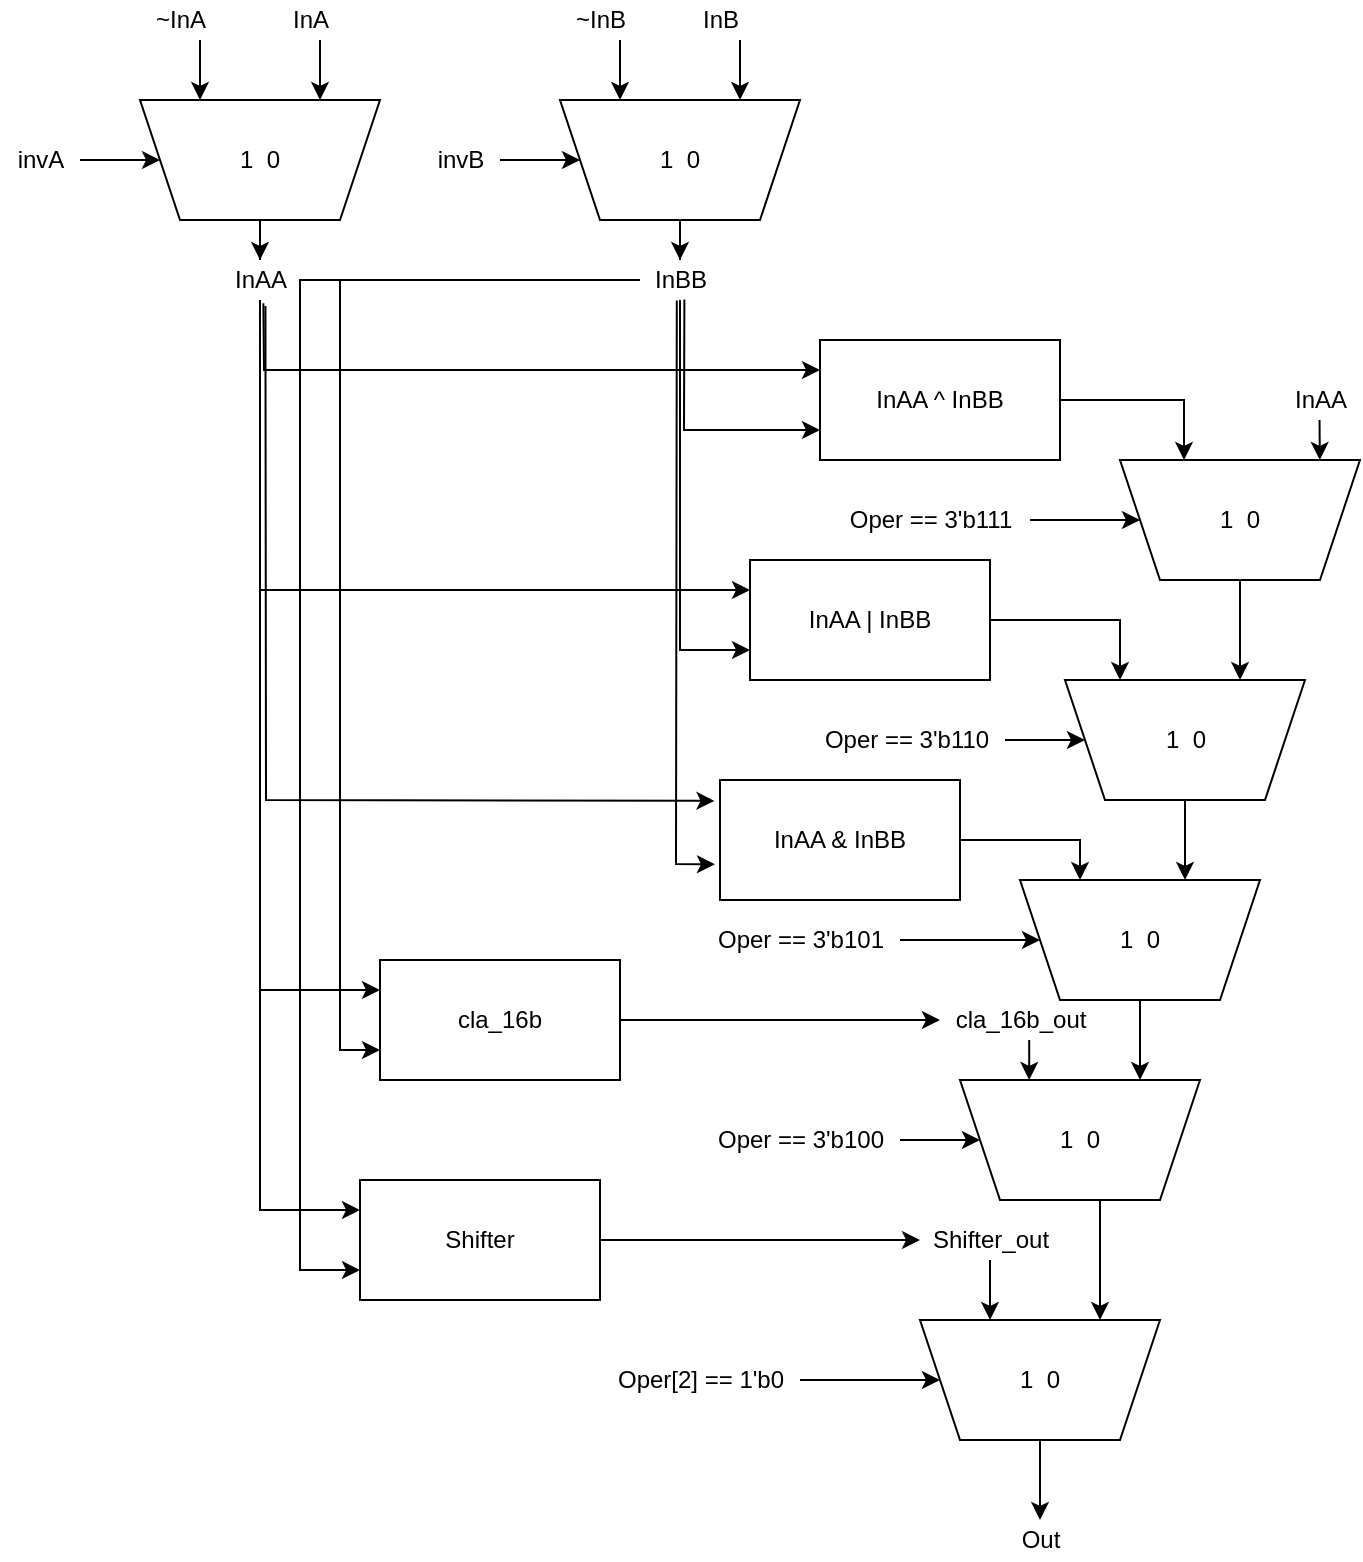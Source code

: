 <mxfile version="16.5.6" type="github">
  <diagram id="YD-U70I8awbXt-79FAHw" name="Page-1">
    <mxGraphModel dx="826" dy="1320" grid="1" gridSize="10" guides="1" tooltips="1" connect="1" arrows="1" fold="1" page="1" pageScale="1" pageWidth="1654" pageHeight="2336" math="0" shadow="0">
      <root>
        <mxCell id="0" />
        <mxCell id="1" parent="0" />
        <mxCell id="c6nmPjCU_6RG-IFTGdHf-1" value="1&lt;span style=&quot;white-space: pre&quot;&gt;	&lt;/span&gt;&lt;span style=&quot;white-space: pre&quot;&gt;	&lt;/span&gt;0" style="shape=trapezoid;perimeter=trapezoidPerimeter;whiteSpace=wrap;html=1;fixedSize=1;direction=west;" vertex="1" parent="1">
          <mxGeometry x="900" y="870" width="120" height="60" as="geometry" />
        </mxCell>
        <mxCell id="c6nmPjCU_6RG-IFTGdHf-3" value="" style="edgeStyle=orthogonalEdgeStyle;rounded=0;orthogonalLoop=1;jettySize=auto;html=1;" edge="1" parent="1" source="c6nmPjCU_6RG-IFTGdHf-2" target="c6nmPjCU_6RG-IFTGdHf-1">
          <mxGeometry relative="1" as="geometry" />
        </mxCell>
        <mxCell id="c6nmPjCU_6RG-IFTGdHf-2" value="Oper[2] == 1&#39;b0" style="text;html=1;align=center;verticalAlign=middle;resizable=0;points=[];autosize=1;strokeColor=none;fillColor=none;" vertex="1" parent="1">
          <mxGeometry x="740" y="890" width="100" height="20" as="geometry" />
        </mxCell>
        <mxCell id="c6nmPjCU_6RG-IFTGdHf-4" value="" style="endArrow=classic;html=1;rounded=0;exitX=0.5;exitY=0;exitDx=0;exitDy=0;" edge="1" parent="1" source="c6nmPjCU_6RG-IFTGdHf-1">
          <mxGeometry width="50" height="50" relative="1" as="geometry">
            <mxPoint x="950" y="1010" as="sourcePoint" />
            <mxPoint x="960" y="970" as="targetPoint" />
          </mxGeometry>
        </mxCell>
        <mxCell id="c6nmPjCU_6RG-IFTGdHf-15" value="" style="edgeStyle=orthogonalEdgeStyle;rounded=0;orthogonalLoop=1;jettySize=auto;html=1;entryX=0.25;entryY=1;entryDx=0;entryDy=0;" edge="1" parent="1" source="c6nmPjCU_6RG-IFTGdHf-5" target="c6nmPjCU_6RG-IFTGdHf-1">
          <mxGeometry relative="1" as="geometry">
            <Array as="points">
              <mxPoint x="990" y="840" />
              <mxPoint x="990" y="840" />
            </Array>
          </mxGeometry>
        </mxCell>
        <mxCell id="c6nmPjCU_6RG-IFTGdHf-5" value="1&lt;span style=&quot;white-space: pre&quot;&gt;	&lt;/span&gt;&lt;span style=&quot;white-space: pre&quot;&gt;	&lt;/span&gt;0" style="shape=trapezoid;perimeter=trapezoidPerimeter;whiteSpace=wrap;html=1;fixedSize=1;direction=west;" vertex="1" parent="1">
          <mxGeometry x="920" y="750" width="120" height="60" as="geometry" />
        </mxCell>
        <mxCell id="c6nmPjCU_6RG-IFTGdHf-7" value="" style="edgeStyle=orthogonalEdgeStyle;rounded=0;orthogonalLoop=1;jettySize=auto;html=1;" edge="1" parent="1" source="c6nmPjCU_6RG-IFTGdHf-6" target="c6nmPjCU_6RG-IFTGdHf-5">
          <mxGeometry relative="1" as="geometry" />
        </mxCell>
        <mxCell id="c6nmPjCU_6RG-IFTGdHf-6" value="Oper == 3&#39;b100" style="text;html=1;align=center;verticalAlign=middle;resizable=0;points=[];autosize=1;strokeColor=none;fillColor=none;" vertex="1" parent="1">
          <mxGeometry x="790" y="770" width="100" height="20" as="geometry" />
        </mxCell>
        <mxCell id="c6nmPjCU_6RG-IFTGdHf-8" value="1&lt;span style=&quot;white-space: pre&quot;&gt;	&lt;/span&gt;&lt;span style=&quot;white-space: pre&quot;&gt;	&lt;/span&gt;0" style="shape=trapezoid;perimeter=trapezoidPerimeter;whiteSpace=wrap;html=1;fixedSize=1;direction=west;" vertex="1" parent="1">
          <mxGeometry x="950" y="650" width="120" height="60" as="geometry" />
        </mxCell>
        <mxCell id="c6nmPjCU_6RG-IFTGdHf-9" value="" style="edgeStyle=orthogonalEdgeStyle;rounded=0;orthogonalLoop=1;jettySize=auto;html=1;" edge="1" parent="1" source="c6nmPjCU_6RG-IFTGdHf-10" target="c6nmPjCU_6RG-IFTGdHf-8">
          <mxGeometry relative="1" as="geometry" />
        </mxCell>
        <mxCell id="c6nmPjCU_6RG-IFTGdHf-10" value="Oper == 3&#39;b101" style="text;html=1;align=center;verticalAlign=middle;resizable=0;points=[];autosize=1;strokeColor=none;fillColor=none;" vertex="1" parent="1">
          <mxGeometry x="790" y="670" width="100" height="20" as="geometry" />
        </mxCell>
        <mxCell id="c6nmPjCU_6RG-IFTGdHf-11" value="" style="endArrow=classic;html=1;rounded=0;exitX=0.5;exitY=0;exitDx=0;exitDy=0;" edge="1" parent="1" source="c6nmPjCU_6RG-IFTGdHf-8">
          <mxGeometry width="50" height="50" relative="1" as="geometry">
            <mxPoint x="1000" y="790" as="sourcePoint" />
            <mxPoint x="1010" y="750" as="targetPoint" />
          </mxGeometry>
        </mxCell>
        <mxCell id="c6nmPjCU_6RG-IFTGdHf-19" value="" style="edgeStyle=orthogonalEdgeStyle;rounded=0;orthogonalLoop=1;jettySize=auto;html=1;" edge="1" parent="1" source="c6nmPjCU_6RG-IFTGdHf-12">
          <mxGeometry relative="1" as="geometry">
            <mxPoint x="1032.5" y="650" as="targetPoint" />
            <Array as="points">
              <mxPoint x="1032.5" y="640" />
              <mxPoint x="1032.5" y="640" />
            </Array>
          </mxGeometry>
        </mxCell>
        <mxCell id="c6nmPjCU_6RG-IFTGdHf-12" value="1&lt;span style=&quot;white-space: pre&quot;&gt;	&lt;/span&gt;&lt;span style=&quot;white-space: pre&quot;&gt;	&lt;/span&gt;0" style="shape=trapezoid;perimeter=trapezoidPerimeter;whiteSpace=wrap;html=1;fixedSize=1;direction=west;" vertex="1" parent="1">
          <mxGeometry x="972.5" y="550" width="120" height="60" as="geometry" />
        </mxCell>
        <mxCell id="c6nmPjCU_6RG-IFTGdHf-13" value="" style="edgeStyle=orthogonalEdgeStyle;rounded=0;orthogonalLoop=1;jettySize=auto;html=1;" edge="1" parent="1" source="c6nmPjCU_6RG-IFTGdHf-14" target="c6nmPjCU_6RG-IFTGdHf-12">
          <mxGeometry relative="1" as="geometry" />
        </mxCell>
        <mxCell id="c6nmPjCU_6RG-IFTGdHf-14" value="Oper == 3&#39;b110" style="text;html=1;align=center;verticalAlign=middle;resizable=0;points=[];autosize=1;strokeColor=none;fillColor=none;" vertex="1" parent="1">
          <mxGeometry x="842.5" y="570" width="100" height="20" as="geometry" />
        </mxCell>
        <mxCell id="c6nmPjCU_6RG-IFTGdHf-16" value="1&lt;span style=&quot;white-space: pre&quot;&gt;	&lt;/span&gt;&lt;span style=&quot;white-space: pre&quot;&gt;	&lt;/span&gt;0" style="shape=trapezoid;perimeter=trapezoidPerimeter;whiteSpace=wrap;html=1;fixedSize=1;direction=west;" vertex="1" parent="1">
          <mxGeometry x="1000" y="440" width="120" height="60" as="geometry" />
        </mxCell>
        <mxCell id="c6nmPjCU_6RG-IFTGdHf-17" value="" style="edgeStyle=orthogonalEdgeStyle;rounded=0;orthogonalLoop=1;jettySize=auto;html=1;" edge="1" parent="1" source="c6nmPjCU_6RG-IFTGdHf-18" target="c6nmPjCU_6RG-IFTGdHf-16">
          <mxGeometry relative="1" as="geometry" />
        </mxCell>
        <mxCell id="c6nmPjCU_6RG-IFTGdHf-18" value="Oper == 3&#39;b111" style="text;html=1;align=center;verticalAlign=middle;resizable=0;points=[];autosize=1;strokeColor=none;fillColor=none;" vertex="1" parent="1">
          <mxGeometry x="855" y="460" width="100" height="20" as="geometry" />
        </mxCell>
        <mxCell id="c6nmPjCU_6RG-IFTGdHf-21" value="" style="edgeStyle=orthogonalEdgeStyle;rounded=0;orthogonalLoop=1;jettySize=auto;html=1;entryX=0.25;entryY=1;entryDx=0;entryDy=0;" edge="1" parent="1" source="c6nmPjCU_6RG-IFTGdHf-20">
          <mxGeometry relative="1" as="geometry">
            <mxPoint x="935" y="870" as="targetPoint" />
          </mxGeometry>
        </mxCell>
        <mxCell id="c6nmPjCU_6RG-IFTGdHf-20" value="Shifter_out" style="text;html=1;align=center;verticalAlign=middle;resizable=0;points=[];autosize=1;strokeColor=none;fillColor=none;" vertex="1" parent="1">
          <mxGeometry x="900" y="820" width="70" height="20" as="geometry" />
        </mxCell>
        <mxCell id="c6nmPjCU_6RG-IFTGdHf-22" value="" style="edgeStyle=orthogonalEdgeStyle;rounded=0;orthogonalLoop=1;jettySize=auto;html=1;entryX=0.25;entryY=1;entryDx=0;entryDy=0;" edge="1" parent="1">
          <mxGeometry relative="1" as="geometry">
            <mxPoint x="954.6" y="750" as="targetPoint" />
            <mxPoint x="954.6" y="730" as="sourcePoint" />
          </mxGeometry>
        </mxCell>
        <mxCell id="c6nmPjCU_6RG-IFTGdHf-23" value="cla_16b_out" style="text;html=1;align=center;verticalAlign=middle;resizable=0;points=[];autosize=1;strokeColor=none;fillColor=none;" vertex="1" parent="1">
          <mxGeometry x="910" y="710" width="80" height="20" as="geometry" />
        </mxCell>
        <mxCell id="c6nmPjCU_6RG-IFTGdHf-27" value="" style="edgeStyle=orthogonalEdgeStyle;rounded=0;orthogonalLoop=1;jettySize=auto;html=1;exitX=1;exitY=0.5;exitDx=0;exitDy=0;" edge="1" parent="1" source="c6nmPjCU_6RG-IFTGdHf-69">
          <mxGeometry relative="1" as="geometry">
            <mxPoint x="1032.26" y="440" as="targetPoint" />
            <mxPoint x="1032.12" y="420" as="sourcePoint" />
            <Array as="points">
              <mxPoint x="1032" y="410" />
              <mxPoint x="1032" y="440" />
            </Array>
          </mxGeometry>
        </mxCell>
        <mxCell id="c6nmPjCU_6RG-IFTGdHf-28" value="" style="edgeStyle=orthogonalEdgeStyle;rounded=0;orthogonalLoop=1;jettySize=auto;html=1;exitX=1;exitY=0.5;exitDx=0;exitDy=0;" edge="1" parent="1" source="c6nmPjCU_6RG-IFTGdHf-68">
          <mxGeometry relative="1" as="geometry">
            <mxPoint x="980" y="650.0" as="targetPoint" />
            <mxPoint x="979.86" y="630.0" as="sourcePoint" />
            <Array as="points">
              <mxPoint x="980" y="630" />
            </Array>
          </mxGeometry>
        </mxCell>
        <mxCell id="c6nmPjCU_6RG-IFTGdHf-29" value="" style="edgeStyle=orthogonalEdgeStyle;rounded=0;orthogonalLoop=1;jettySize=auto;html=1;exitX=1;exitY=0.5;exitDx=0;exitDy=0;" edge="1" parent="1" source="c6nmPjCU_6RG-IFTGdHf-67">
          <mxGeometry relative="1" as="geometry">
            <mxPoint x="1000" y="550" as="targetPoint" />
            <mxPoint x="1009.55" y="530.0" as="sourcePoint" />
            <Array as="points">
              <mxPoint x="1000" y="520" />
              <mxPoint x="1000" y="550" />
            </Array>
          </mxGeometry>
        </mxCell>
        <mxCell id="c6nmPjCU_6RG-IFTGdHf-32" value="" style="edgeStyle=orthogonalEdgeStyle;rounded=0;orthogonalLoop=1;jettySize=auto;html=1;exitX=0.5;exitY=0;exitDx=0;exitDy=0;" edge="1" parent="1" source="c6nmPjCU_6RG-IFTGdHf-16">
          <mxGeometry relative="1" as="geometry">
            <mxPoint x="1060" y="503" as="sourcePoint" />
            <mxPoint x="1060" y="550" as="targetPoint" />
            <Array as="points" />
          </mxGeometry>
        </mxCell>
        <mxCell id="c6nmPjCU_6RG-IFTGdHf-33" value="InAA" style="text;html=1;align=center;verticalAlign=middle;resizable=0;points=[];autosize=1;strokeColor=none;fillColor=none;" vertex="1" parent="1">
          <mxGeometry x="1080" y="400" width="40" height="20" as="geometry" />
        </mxCell>
        <mxCell id="c6nmPjCU_6RG-IFTGdHf-35" value="" style="edgeStyle=orthogonalEdgeStyle;rounded=0;orthogonalLoop=1;jettySize=auto;html=1;" edge="1" parent="1">
          <mxGeometry relative="1" as="geometry">
            <mxPoint x="1099.91" y="440.0" as="targetPoint" />
            <mxPoint x="1099.77" y="420" as="sourcePoint" />
          </mxGeometry>
        </mxCell>
        <mxCell id="c6nmPjCU_6RG-IFTGdHf-36" value="Out" style="text;html=1;align=center;verticalAlign=middle;resizable=0;points=[];autosize=1;strokeColor=none;fillColor=none;" vertex="1" parent="1">
          <mxGeometry x="945" y="970" width="30" height="20" as="geometry" />
        </mxCell>
        <mxCell id="c6nmPjCU_6RG-IFTGdHf-37" value="Shifter" style="whiteSpace=wrap;html=1;" vertex="1" parent="1">
          <mxGeometry x="620" y="800" width="120" height="60" as="geometry" />
        </mxCell>
        <mxCell id="c6nmPjCU_6RG-IFTGdHf-38" value="" style="endArrow=classic;html=1;rounded=0;exitX=1;exitY=0.5;exitDx=0;exitDy=0;" edge="1" parent="1" source="c6nmPjCU_6RG-IFTGdHf-37" target="c6nmPjCU_6RG-IFTGdHf-20">
          <mxGeometry width="50" height="50" relative="1" as="geometry">
            <mxPoint x="780" y="870" as="sourcePoint" />
            <mxPoint x="830" y="820" as="targetPoint" />
          </mxGeometry>
        </mxCell>
        <mxCell id="c6nmPjCU_6RG-IFTGdHf-39" value="cla_16b" style="whiteSpace=wrap;html=1;" vertex="1" parent="1">
          <mxGeometry x="630" y="690" width="120" height="60" as="geometry" />
        </mxCell>
        <mxCell id="c6nmPjCU_6RG-IFTGdHf-40" value="" style="endArrow=classic;html=1;rounded=0;exitX=1;exitY=0.5;exitDx=0;exitDy=0;" edge="1" parent="1" source="c6nmPjCU_6RG-IFTGdHf-39">
          <mxGeometry width="50" height="50" relative="1" as="geometry">
            <mxPoint x="790" y="760" as="sourcePoint" />
            <mxPoint x="910" y="720" as="targetPoint" />
          </mxGeometry>
        </mxCell>
        <mxCell id="c6nmPjCU_6RG-IFTGdHf-43" value="" style="edgeStyle=orthogonalEdgeStyle;rounded=0;orthogonalLoop=1;jettySize=auto;html=1;" edge="1" parent="1" source="c6nmPjCU_6RG-IFTGdHf-42" target="c6nmPjCU_6RG-IFTGdHf-41">
          <mxGeometry relative="1" as="geometry" />
        </mxCell>
        <mxCell id="c6nmPjCU_6RG-IFTGdHf-41" value="InAA" style="text;html=1;align=center;verticalAlign=middle;resizable=0;points=[];autosize=1;strokeColor=none;fillColor=none;" vertex="1" parent="1">
          <mxGeometry x="550" y="340" width="40" height="20" as="geometry" />
        </mxCell>
        <mxCell id="c6nmPjCU_6RG-IFTGdHf-42" value="1&lt;span style=&quot;white-space: pre&quot;&gt;	&lt;/span&gt;&lt;span style=&quot;white-space: pre&quot;&gt;	&lt;/span&gt;0" style="shape=trapezoid;perimeter=trapezoidPerimeter;whiteSpace=wrap;html=1;fixedSize=1;direction=west;" vertex="1" parent="1">
          <mxGeometry x="510" y="260" width="120" height="60" as="geometry" />
        </mxCell>
        <mxCell id="c6nmPjCU_6RG-IFTGdHf-45" value="" style="edgeStyle=orthogonalEdgeStyle;rounded=0;orthogonalLoop=1;jettySize=auto;html=1;" edge="1" parent="1" source="c6nmPjCU_6RG-IFTGdHf-47" target="c6nmPjCU_6RG-IFTGdHf-46">
          <mxGeometry relative="1" as="geometry" />
        </mxCell>
        <mxCell id="c6nmPjCU_6RG-IFTGdHf-46" value="InBB" style="text;html=1;align=center;verticalAlign=middle;resizable=0;points=[];autosize=1;strokeColor=none;fillColor=none;" vertex="1" parent="1">
          <mxGeometry x="760" y="340" width="40" height="20" as="geometry" />
        </mxCell>
        <mxCell id="c6nmPjCU_6RG-IFTGdHf-47" value="1&lt;span style=&quot;white-space: pre&quot;&gt;	&lt;/span&gt;&lt;span style=&quot;white-space: pre&quot;&gt;	&lt;/span&gt;0" style="shape=trapezoid;perimeter=trapezoidPerimeter;whiteSpace=wrap;html=1;fixedSize=1;direction=west;" vertex="1" parent="1">
          <mxGeometry x="720" y="260" width="120" height="60" as="geometry" />
        </mxCell>
        <mxCell id="c6nmPjCU_6RG-IFTGdHf-52" value="" style="edgeStyle=orthogonalEdgeStyle;rounded=0;orthogonalLoop=1;jettySize=auto;html=1;" edge="1" parent="1" source="c6nmPjCU_6RG-IFTGdHf-50" target="c6nmPjCU_6RG-IFTGdHf-42">
          <mxGeometry relative="1" as="geometry" />
        </mxCell>
        <mxCell id="c6nmPjCU_6RG-IFTGdHf-50" value="invA" style="text;html=1;align=center;verticalAlign=middle;resizable=0;points=[];autosize=1;strokeColor=none;fillColor=none;" vertex="1" parent="1">
          <mxGeometry x="440" y="280" width="40" height="20" as="geometry" />
        </mxCell>
        <mxCell id="c6nmPjCU_6RG-IFTGdHf-56" value="" style="edgeStyle=orthogonalEdgeStyle;rounded=0;orthogonalLoop=1;jettySize=auto;html=1;" edge="1" parent="1" source="c6nmPjCU_6RG-IFTGdHf-55" target="c6nmPjCU_6RG-IFTGdHf-47">
          <mxGeometry relative="1" as="geometry" />
        </mxCell>
        <mxCell id="c6nmPjCU_6RG-IFTGdHf-55" value="invB" style="text;html=1;align=center;verticalAlign=middle;resizable=0;points=[];autosize=1;strokeColor=none;fillColor=none;" vertex="1" parent="1">
          <mxGeometry x="650" y="280" width="40" height="20" as="geometry" />
        </mxCell>
        <mxCell id="c6nmPjCU_6RG-IFTGdHf-58" value="" style="edgeStyle=orthogonalEdgeStyle;rounded=0;orthogonalLoop=1;jettySize=auto;html=1;" edge="1" parent="1" source="c6nmPjCU_6RG-IFTGdHf-57" target="c6nmPjCU_6RG-IFTGdHf-42">
          <mxGeometry relative="1" as="geometry">
            <Array as="points">
              <mxPoint x="540" y="240" />
              <mxPoint x="540" y="240" />
            </Array>
          </mxGeometry>
        </mxCell>
        <mxCell id="c6nmPjCU_6RG-IFTGdHf-57" value="~InA" style="text;html=1;align=center;verticalAlign=middle;resizable=0;points=[];autosize=1;strokeColor=none;fillColor=none;" vertex="1" parent="1">
          <mxGeometry x="510" y="210" width="40" height="20" as="geometry" />
        </mxCell>
        <mxCell id="c6nmPjCU_6RG-IFTGdHf-61" value="" style="edgeStyle=orthogonalEdgeStyle;rounded=0;orthogonalLoop=1;jettySize=auto;html=1;" edge="1" parent="1" source="c6nmPjCU_6RG-IFTGdHf-62">
          <mxGeometry relative="1" as="geometry">
            <mxPoint x="600" y="260" as="targetPoint" />
            <Array as="points">
              <mxPoint x="600" y="240" />
              <mxPoint x="600" y="240" />
            </Array>
          </mxGeometry>
        </mxCell>
        <mxCell id="c6nmPjCU_6RG-IFTGdHf-62" value="InA" style="text;html=1;align=center;verticalAlign=middle;resizable=0;points=[];autosize=1;strokeColor=none;fillColor=none;" vertex="1" parent="1">
          <mxGeometry x="580" y="210" width="30" height="20" as="geometry" />
        </mxCell>
        <mxCell id="c6nmPjCU_6RG-IFTGdHf-63" value="" style="edgeStyle=orthogonalEdgeStyle;rounded=0;orthogonalLoop=1;jettySize=auto;html=1;" edge="1" parent="1" source="c6nmPjCU_6RG-IFTGdHf-64">
          <mxGeometry relative="1" as="geometry">
            <mxPoint x="750" y="260" as="targetPoint" />
            <Array as="points">
              <mxPoint x="750" y="240" />
              <mxPoint x="750" y="240" />
            </Array>
          </mxGeometry>
        </mxCell>
        <mxCell id="c6nmPjCU_6RG-IFTGdHf-64" value="~InB" style="text;html=1;align=center;verticalAlign=middle;resizable=0;points=[];autosize=1;strokeColor=none;fillColor=none;" vertex="1" parent="1">
          <mxGeometry x="720" y="210" width="40" height="20" as="geometry" />
        </mxCell>
        <mxCell id="c6nmPjCU_6RG-IFTGdHf-65" value="" style="edgeStyle=orthogonalEdgeStyle;rounded=0;orthogonalLoop=1;jettySize=auto;html=1;" edge="1" parent="1" source="c6nmPjCU_6RG-IFTGdHf-66">
          <mxGeometry relative="1" as="geometry">
            <mxPoint x="810" y="260" as="targetPoint" />
            <Array as="points">
              <mxPoint x="810" y="240" />
              <mxPoint x="810" y="240" />
            </Array>
          </mxGeometry>
        </mxCell>
        <mxCell id="c6nmPjCU_6RG-IFTGdHf-66" value="InB" style="text;html=1;align=center;verticalAlign=middle;resizable=0;points=[];autosize=1;strokeColor=none;fillColor=none;" vertex="1" parent="1">
          <mxGeometry x="785" y="210" width="30" height="20" as="geometry" />
        </mxCell>
        <mxCell id="c6nmPjCU_6RG-IFTGdHf-67" value="InAA | InBB" style="whiteSpace=wrap;html=1;" vertex="1" parent="1">
          <mxGeometry x="815" y="490" width="120" height="60" as="geometry" />
        </mxCell>
        <mxCell id="c6nmPjCU_6RG-IFTGdHf-68" value="InAA &amp;amp; InBB" style="whiteSpace=wrap;html=1;" vertex="1" parent="1">
          <mxGeometry x="800" y="600" width="120" height="60" as="geometry" />
        </mxCell>
        <mxCell id="c6nmPjCU_6RG-IFTGdHf-69" value="InAA ^ InBB" style="whiteSpace=wrap;html=1;" vertex="1" parent="1">
          <mxGeometry x="850" y="380" width="120" height="60" as="geometry" />
        </mxCell>
        <mxCell id="c6nmPjCU_6RG-IFTGdHf-71" value="" style="endArrow=classic;html=1;rounded=0;entryX=0;entryY=0.25;entryDx=0;entryDy=0;exitX=0.542;exitY=1.083;exitDx=0;exitDy=0;exitPerimeter=0;" edge="1" parent="1" source="c6nmPjCU_6RG-IFTGdHf-41" target="c6nmPjCU_6RG-IFTGdHf-69">
          <mxGeometry width="50" height="50" relative="1" as="geometry">
            <mxPoint x="570" y="395" as="sourcePoint" />
            <mxPoint x="680" y="400" as="targetPoint" />
            <Array as="points">
              <mxPoint x="572" y="395" />
            </Array>
          </mxGeometry>
        </mxCell>
        <mxCell id="c6nmPjCU_6RG-IFTGdHf-76" value="" style="endArrow=classic;html=1;rounded=0;entryX=0;entryY=0.25;entryDx=0;entryDy=0;" edge="1" parent="1" target="c6nmPjCU_6RG-IFTGdHf-67">
          <mxGeometry width="50" height="50" relative="1" as="geometry">
            <mxPoint x="570" y="360" as="sourcePoint" />
            <mxPoint x="720" y="560" as="targetPoint" />
            <Array as="points">
              <mxPoint x="570" y="505" />
            </Array>
          </mxGeometry>
        </mxCell>
        <mxCell id="c6nmPjCU_6RG-IFTGdHf-77" value="" style="endArrow=classic;html=1;rounded=0;entryX=-0.023;entryY=0.174;entryDx=0;entryDy=0;entryPerimeter=0;exitX=0.568;exitY=1.15;exitDx=0;exitDy=0;exitPerimeter=0;" edge="1" parent="1" source="c6nmPjCU_6RG-IFTGdHf-41" target="c6nmPjCU_6RG-IFTGdHf-68">
          <mxGeometry width="50" height="50" relative="1" as="geometry">
            <mxPoint x="640" y="600" as="sourcePoint" />
            <mxPoint x="690" y="550" as="targetPoint" />
            <Array as="points">
              <mxPoint x="573" y="610" />
            </Array>
          </mxGeometry>
        </mxCell>
        <mxCell id="c6nmPjCU_6RG-IFTGdHf-78" value="" style="endArrow=classic;html=1;rounded=0;entryX=0;entryY=0.25;entryDx=0;entryDy=0;" edge="1" parent="1" target="c6nmPjCU_6RG-IFTGdHf-39">
          <mxGeometry width="50" height="50" relative="1" as="geometry">
            <mxPoint x="570" y="360" as="sourcePoint" />
            <mxPoint x="610" y="630" as="targetPoint" />
            <Array as="points">
              <mxPoint x="570" y="705" />
            </Array>
          </mxGeometry>
        </mxCell>
        <mxCell id="c6nmPjCU_6RG-IFTGdHf-79" value="" style="endArrow=classic;html=1;rounded=0;entryX=0;entryY=0.25;entryDx=0;entryDy=0;" edge="1" parent="1" target="c6nmPjCU_6RG-IFTGdHf-37">
          <mxGeometry width="50" height="50" relative="1" as="geometry">
            <mxPoint x="570" y="360" as="sourcePoint" />
            <mxPoint x="610" y="780" as="targetPoint" />
            <Array as="points">
              <mxPoint x="570" y="815" />
            </Array>
          </mxGeometry>
        </mxCell>
        <mxCell id="c6nmPjCU_6RG-IFTGdHf-80" value="" style="endArrow=classic;html=1;rounded=0;exitX=0.555;exitY=0.99;exitDx=0;exitDy=0;exitPerimeter=0;entryX=0;entryY=0.75;entryDx=0;entryDy=0;" edge="1" parent="1" source="c6nmPjCU_6RG-IFTGdHf-46" target="c6nmPjCU_6RG-IFTGdHf-69">
          <mxGeometry width="50" height="50" relative="1" as="geometry">
            <mxPoint x="780" y="470" as="sourcePoint" />
            <mxPoint x="830" y="420" as="targetPoint" />
            <Array as="points">
              <mxPoint x="782" y="425" />
            </Array>
          </mxGeometry>
        </mxCell>
        <mxCell id="c6nmPjCU_6RG-IFTGdHf-81" value="" style="endArrow=classic;html=1;rounded=0;entryX=0;entryY=0.75;entryDx=0;entryDy=0;" edge="1" parent="1" target="c6nmPjCU_6RG-IFTGdHf-67">
          <mxGeometry width="50" height="50" relative="1" as="geometry">
            <mxPoint x="780" y="360" as="sourcePoint" />
            <mxPoint x="790" y="450" as="targetPoint" />
            <Array as="points">
              <mxPoint x="780" y="535" />
            </Array>
          </mxGeometry>
        </mxCell>
        <mxCell id="c6nmPjCU_6RG-IFTGdHf-82" value="" style="endArrow=classic;html=1;rounded=0;entryX=-0.021;entryY=0.703;entryDx=0;entryDy=0;entryPerimeter=0;exitX=0.46;exitY=1.014;exitDx=0;exitDy=0;exitPerimeter=0;" edge="1" parent="1" source="c6nmPjCU_6RG-IFTGdHf-46" target="c6nmPjCU_6RG-IFTGdHf-68">
          <mxGeometry width="50" height="50" relative="1" as="geometry">
            <mxPoint x="730" y="590" as="sourcePoint" />
            <mxPoint x="780" y="540" as="targetPoint" />
            <Array as="points">
              <mxPoint x="778" y="642" />
            </Array>
          </mxGeometry>
        </mxCell>
        <mxCell id="c6nmPjCU_6RG-IFTGdHf-83" value="" style="endArrow=classic;html=1;rounded=0;entryX=0;entryY=0.75;entryDx=0;entryDy=0;" edge="1" parent="1" source="c6nmPjCU_6RG-IFTGdHf-46" target="c6nmPjCU_6RG-IFTGdHf-39">
          <mxGeometry width="50" height="50" relative="1" as="geometry">
            <mxPoint x="650" y="500" as="sourcePoint" />
            <mxPoint x="700" y="450" as="targetPoint" />
            <Array as="points">
              <mxPoint x="726" y="350" />
              <mxPoint x="610" y="350" />
              <mxPoint x="610" y="735" />
            </Array>
          </mxGeometry>
        </mxCell>
        <mxCell id="c6nmPjCU_6RG-IFTGdHf-84" value="" style="endArrow=classic;html=1;rounded=0;entryX=0;entryY=0.75;entryDx=0;entryDy=0;" edge="1" parent="1" target="c6nmPjCU_6RG-IFTGdHf-37">
          <mxGeometry width="50" height="50" relative="1" as="geometry">
            <mxPoint x="750" y="350" as="sourcePoint" />
            <mxPoint x="700" y="550" as="targetPoint" />
            <Array as="points">
              <mxPoint x="590" y="350" />
              <mxPoint x="590" y="845" />
            </Array>
          </mxGeometry>
        </mxCell>
      </root>
    </mxGraphModel>
  </diagram>
</mxfile>
